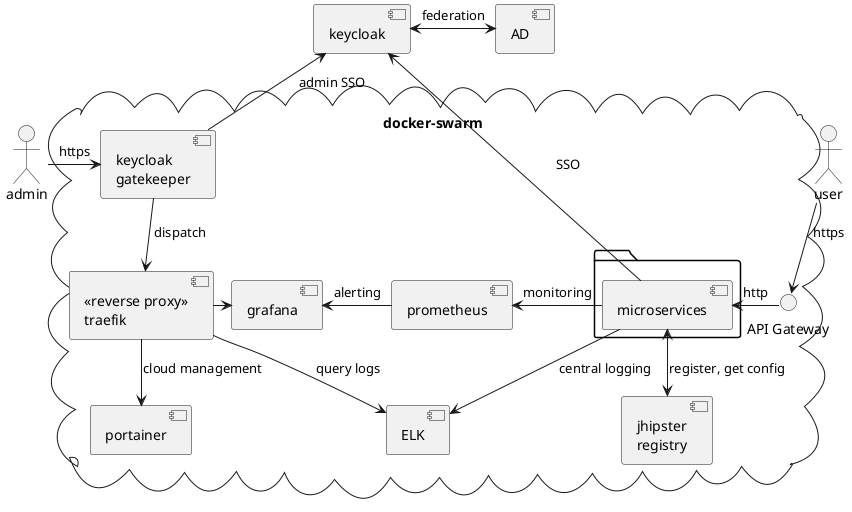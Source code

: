 @startuml
!pragma layout smetana
!pragma horizontalLineBetweenDifferentPackageAllowed

actor admin as admin
[keycloak] as kc
[AD] as ad

cloud "docker-swarm" {    
    [keycloak\ngatekeeper] as gk
    [<<reverse proxy>>\ntraefik] as tf
    [portainer]
    package {
        [microservices] as ms
    }
    [grafana]
    [prometheus]
    () "API Gateway" as in
    [ELK] as elk
    [jhipster\nregistry] as registry
}

admin -> gk : https
kc <-r-> ad : federation
gk -u-> kc : admin SSO
gk -d-> tf : dispatch
tf -d-> [portainer] : cloud management
tf -> [grafana]
tf -d-> elk : query logs
[prometheus] -l-> [grafana] : alerting
ms -d-> elk : central logging
ms -l-> [prometheus] : monitoring
ms <-d-> registry : register, get config
ms -> kc : SSO

actor user as user
in <-u- user : https
in -l-> ms : http

@enduml
